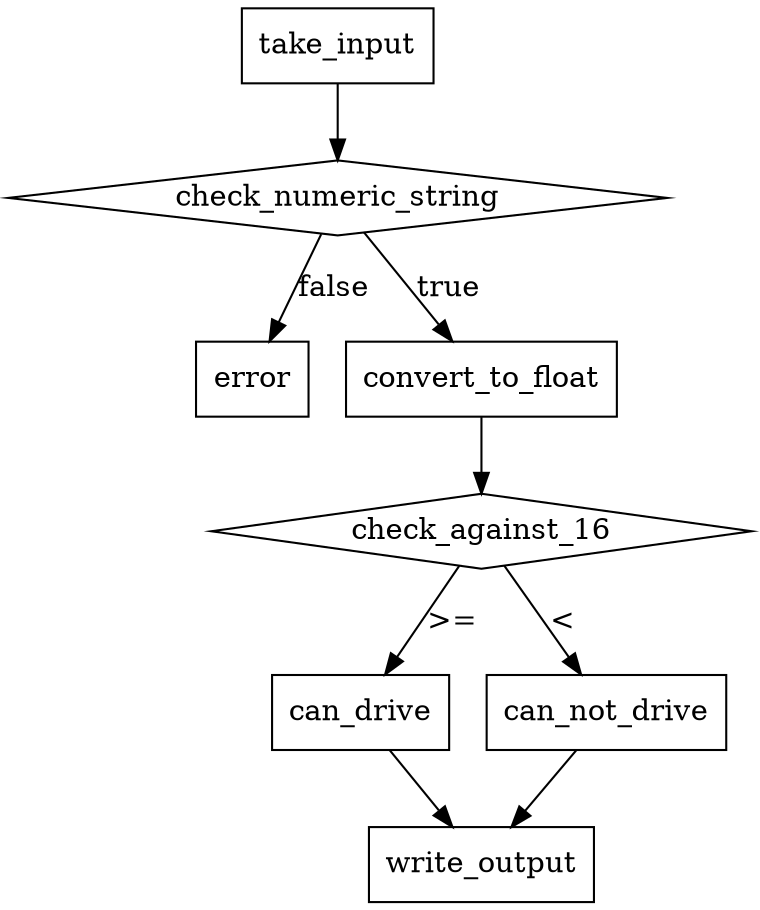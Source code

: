 digraph LDA {
  node [shape=box]; take_input; error; convert_to_float; can_drive; can_not_drive; write_output;
  node [shape=diamond]; check_numeric_string; check_against_16;

  take_input -> check_numeric_string
  check_numeric_string -> convert_to_float [label="true"]
  check_numeric_string -> error [label="false"]
  convert_to_float -> check_against_16
  check_against_16 -> can_drive [label=">="]
  check_against_16 -> can_not_drive [label="<"]
  can_drive -> write_output
  can_not_drive -> write_output
}
